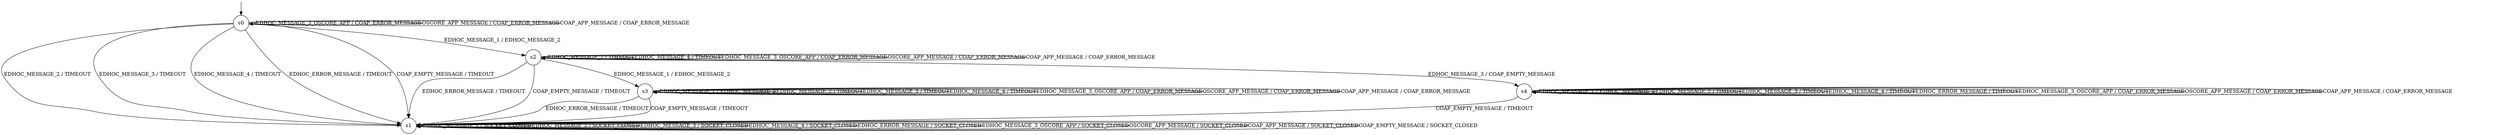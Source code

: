 digraph g {

	s0 [shape="circle" label="s0"];
	s1 [shape="circle" label="s1"];
	s2 [shape="circle" label="s2"];
	s3 [shape="circle" label="s3"];
	s4 [shape="circle" label="s4"];
	s0 -> s2 [label="EDHOC_MESSAGE_1 / EDHOC_MESSAGE_2"];
	s0 -> s1 [label="EDHOC_MESSAGE_2 / TIMEOUT"];
	s0 -> s1 [label="EDHOC_MESSAGE_3 / TIMEOUT"];
	s0 -> s1 [label="EDHOC_MESSAGE_4 / TIMEOUT"];
	s0 -> s1 [label="EDHOC_ERROR_MESSAGE / TIMEOUT"];
	s0 -> s0 [label="EDHOC_MESSAGE_3_OSCORE_APP / COAP_ERROR_MESSAGE"];
	s0 -> s0 [label="OSCORE_APP_MESSAGE / COAP_ERROR_MESSAGE"];
	s0 -> s0 [label="COAP_APP_MESSAGE / COAP_ERROR_MESSAGE"];
	s0 -> s1 [label="COAP_EMPTY_MESSAGE / TIMEOUT"];
	s1 -> s1 [label="EDHOC_MESSAGE_1 / SOCKET_CLOSED"];
	s1 -> s1 [label="EDHOC_MESSAGE_2 / SOCKET_CLOSED"];
	s1 -> s1 [label="EDHOC_MESSAGE_3 / SOCKET_CLOSED"];
	s1 -> s1 [label="EDHOC_MESSAGE_4 / SOCKET_CLOSED"];
	s1 -> s1 [label="EDHOC_ERROR_MESSAGE / SOCKET_CLOSED"];
	s1 -> s1 [label="EDHOC_MESSAGE_3_OSCORE_APP / SOCKET_CLOSED"];
	s1 -> s1 [label="OSCORE_APP_MESSAGE / SOCKET_CLOSED"];
	s1 -> s1 [label="COAP_APP_MESSAGE / SOCKET_CLOSED"];
	s1 -> s1 [label="COAP_EMPTY_MESSAGE / SOCKET_CLOSED"];
	s2 -> s3 [label="EDHOC_MESSAGE_1 / EDHOC_MESSAGE_2"];
	s2 -> s2 [label="EDHOC_MESSAGE_2 / TIMEOUT"];
	s2 -> s4 [label="EDHOC_MESSAGE_3 / COAP_EMPTY_MESSAGE"];
	s2 -> s2 [label="EDHOC_MESSAGE_4 / TIMEOUT"];
	s2 -> s1 [label="EDHOC_ERROR_MESSAGE / TIMEOUT"];
	s2 -> s2 [label="EDHOC_MESSAGE_3_OSCORE_APP / COAP_ERROR_MESSAGE"];
	s2 -> s2 [label="OSCORE_APP_MESSAGE / COAP_ERROR_MESSAGE"];
	s2 -> s2 [label="COAP_APP_MESSAGE / COAP_ERROR_MESSAGE"];
	s2 -> s1 [label="COAP_EMPTY_MESSAGE / TIMEOUT"];
	s3 -> s3 [label="EDHOC_MESSAGE_1 / EDHOC_MESSAGE_2"];
	s3 -> s3 [label="EDHOC_MESSAGE_2 / TIMEOUT"];
	s3 -> s3 [label="EDHOC_MESSAGE_3 / TIMEOUT"];
	s3 -> s3 [label="EDHOC_MESSAGE_4 / TIMEOUT"];
	s3 -> s1 [label="EDHOC_ERROR_MESSAGE / TIMEOUT"];
	s3 -> s3 [label="EDHOC_MESSAGE_3_OSCORE_APP / COAP_ERROR_MESSAGE"];
	s3 -> s3 [label="OSCORE_APP_MESSAGE / COAP_ERROR_MESSAGE"];
	s3 -> s3 [label="COAP_APP_MESSAGE / COAP_ERROR_MESSAGE"];
	s3 -> s1 [label="COAP_EMPTY_MESSAGE / TIMEOUT"];
	s4 -> s4 [label="EDHOC_MESSAGE_1 / EDHOC_MESSAGE_2"];
	s4 -> s4 [label="EDHOC_MESSAGE_2 / TIMEOUT"];
	s4 -> s4 [label="EDHOC_MESSAGE_3 / TIMEOUT"];
	s4 -> s4 [label="EDHOC_MESSAGE_4 / TIMEOUT"];
	s4 -> s4 [label="EDHOC_ERROR_MESSAGE / TIMEOUT"];
	s4 -> s4 [label="EDHOC_MESSAGE_3_OSCORE_APP / COAP_ERROR_MESSAGE"];
	s4 -> s4 [label="OSCORE_APP_MESSAGE / COAP_ERROR_MESSAGE"];
	s4 -> s4 [label="COAP_APP_MESSAGE / COAP_ERROR_MESSAGE"];
	s4 -> s1 [label="COAP_EMPTY_MESSAGE / TIMEOUT"];

__start0 [label="" shape="none" width="0" height="0"];
__start0 -> s0;

}
